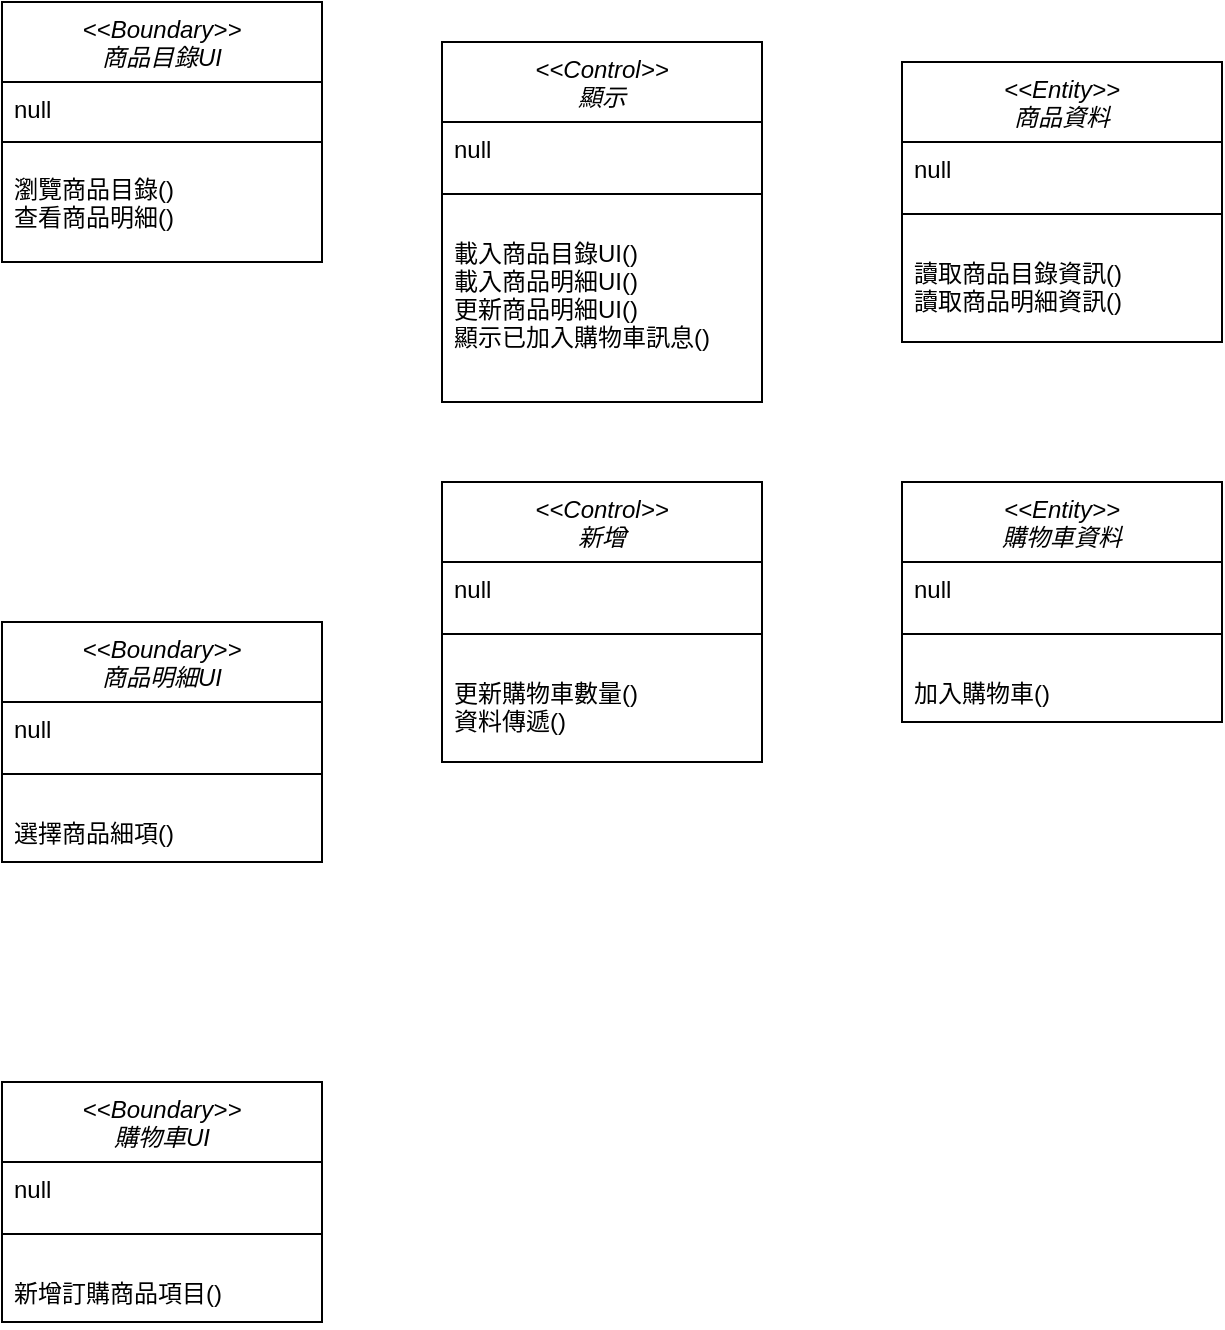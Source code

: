 <mxfile version="21.2.3" type="github">
  <diagram id="C5RBs43oDa-KdzZeNtuy" name="Page-1">
    <mxGraphModel dx="880" dy="461" grid="1" gridSize="10" guides="1" tooltips="1" connect="1" arrows="1" fold="1" page="1" pageScale="1" pageWidth="827" pageHeight="1169" math="0" shadow="0">
      <root>
        <mxCell id="WIyWlLk6GJQsqaUBKTNV-0" />
        <mxCell id="WIyWlLk6GJQsqaUBKTNV-1" parent="WIyWlLk6GJQsqaUBKTNV-0" />
        <mxCell id="zkfFHV4jXpPFQw0GAbJ--0" value="&lt;&lt;Boundary&gt;&gt;&#xa;商品目錄UI" style="swimlane;fontStyle=2;align=center;verticalAlign=top;childLayout=stackLayout;horizontal=1;startSize=40;horizontalStack=0;resizeParent=1;resizeLast=0;collapsible=1;marginBottom=0;rounded=0;shadow=0;strokeWidth=1;" parent="WIyWlLk6GJQsqaUBKTNV-1" vertex="1">
          <mxGeometry x="90" y="40" width="160" height="130" as="geometry">
            <mxRectangle x="230" y="140" width="160" height="26" as="alternateBounds" />
          </mxGeometry>
        </mxCell>
        <mxCell id="zkfFHV4jXpPFQw0GAbJ--3" value="null" style="text;align=left;verticalAlign=top;spacingLeft=4;spacingRight=4;overflow=hidden;rotatable=0;points=[[0,0.5],[1,0.5]];portConstraint=eastwest;rounded=0;shadow=0;html=0;" parent="zkfFHV4jXpPFQw0GAbJ--0" vertex="1">
          <mxGeometry y="40" width="160" height="20" as="geometry" />
        </mxCell>
        <mxCell id="zkfFHV4jXpPFQw0GAbJ--4" value="" style="line;html=1;strokeWidth=1;align=left;verticalAlign=middle;spacingTop=-1;spacingLeft=3;spacingRight=3;rotatable=0;labelPosition=right;points=[];portConstraint=eastwest;" parent="zkfFHV4jXpPFQw0GAbJ--0" vertex="1">
          <mxGeometry y="60" width="160" height="20" as="geometry" />
        </mxCell>
        <mxCell id="k67tClfiPculuBBCe9sF-32" value="瀏覽商品目錄()&#xa;查看商品明細()&#xa;" style="text;align=left;verticalAlign=top;spacingLeft=4;spacingRight=4;overflow=hidden;rotatable=0;points=[[0,0.5],[1,0.5]];portConstraint=eastwest;rounded=0;shadow=0;html=0;" vertex="1" parent="zkfFHV4jXpPFQw0GAbJ--0">
          <mxGeometry y="80" width="160" height="38" as="geometry" />
        </mxCell>
        <mxCell id="k67tClfiPculuBBCe9sF-14" value="&lt;&lt;Boundary&gt;&gt;&#xa;商品明細UI" style="swimlane;fontStyle=2;align=center;verticalAlign=top;childLayout=stackLayout;horizontal=1;startSize=40;horizontalStack=0;resizeParent=1;resizeLast=0;collapsible=1;marginBottom=0;rounded=0;shadow=0;strokeWidth=1;" vertex="1" parent="WIyWlLk6GJQsqaUBKTNV-1">
          <mxGeometry x="90" y="350" width="160" height="120" as="geometry">
            <mxRectangle x="230" y="140" width="160" height="26" as="alternateBounds" />
          </mxGeometry>
        </mxCell>
        <mxCell id="k67tClfiPculuBBCe9sF-15" value="null" style="text;align=left;verticalAlign=top;spacingLeft=4;spacingRight=4;overflow=hidden;rotatable=0;points=[[0,0.5],[1,0.5]];portConstraint=eastwest;rounded=0;shadow=0;html=0;" vertex="1" parent="k67tClfiPculuBBCe9sF-14">
          <mxGeometry y="40" width="160" height="20" as="geometry" />
        </mxCell>
        <mxCell id="k67tClfiPculuBBCe9sF-16" value="" style="line;html=1;strokeWidth=1;align=left;verticalAlign=middle;spacingTop=-1;spacingLeft=3;spacingRight=3;rotatable=0;labelPosition=right;points=[];portConstraint=eastwest;" vertex="1" parent="k67tClfiPculuBBCe9sF-14">
          <mxGeometry y="60" width="160" height="32" as="geometry" />
        </mxCell>
        <mxCell id="k67tClfiPculuBBCe9sF-33" value="選擇商品細項()" style="text;align=left;verticalAlign=top;spacingLeft=4;spacingRight=4;overflow=hidden;rotatable=0;points=[[0,0.5],[1,0.5]];portConstraint=eastwest;rounded=0;shadow=0;html=0;" vertex="1" parent="k67tClfiPculuBBCe9sF-14">
          <mxGeometry y="92" width="160" height="28" as="geometry" />
        </mxCell>
        <mxCell id="k67tClfiPculuBBCe9sF-17" value="&lt;&lt;Boundary&gt;&gt;&#xa;購物車UI" style="swimlane;fontStyle=2;align=center;verticalAlign=top;childLayout=stackLayout;horizontal=1;startSize=40;horizontalStack=0;resizeParent=1;resizeLast=0;collapsible=1;marginBottom=0;rounded=0;shadow=0;strokeWidth=1;" vertex="1" parent="WIyWlLk6GJQsqaUBKTNV-1">
          <mxGeometry x="90" y="580" width="160" height="120" as="geometry">
            <mxRectangle x="230" y="140" width="160" height="26" as="alternateBounds" />
          </mxGeometry>
        </mxCell>
        <mxCell id="k67tClfiPculuBBCe9sF-18" value="null" style="text;align=left;verticalAlign=top;spacingLeft=4;spacingRight=4;overflow=hidden;rotatable=0;points=[[0,0.5],[1,0.5]];portConstraint=eastwest;rounded=0;shadow=0;html=0;" vertex="1" parent="k67tClfiPculuBBCe9sF-17">
          <mxGeometry y="40" width="160" height="20" as="geometry" />
        </mxCell>
        <mxCell id="k67tClfiPculuBBCe9sF-19" value="" style="line;html=1;strokeWidth=1;align=left;verticalAlign=middle;spacingTop=-1;spacingLeft=3;spacingRight=3;rotatable=0;labelPosition=right;points=[];portConstraint=eastwest;" vertex="1" parent="k67tClfiPculuBBCe9sF-17">
          <mxGeometry y="60" width="160" height="32" as="geometry" />
        </mxCell>
        <mxCell id="k67tClfiPculuBBCe9sF-34" value="新增訂購商品項目()" style="text;align=left;verticalAlign=top;spacingLeft=4;spacingRight=4;overflow=hidden;rotatable=0;points=[[0,0.5],[1,0.5]];portConstraint=eastwest;rounded=0;shadow=0;html=0;" vertex="1" parent="k67tClfiPculuBBCe9sF-17">
          <mxGeometry y="92" width="160" height="28" as="geometry" />
        </mxCell>
        <mxCell id="k67tClfiPculuBBCe9sF-20" value="&lt;&lt;Control&gt;&gt;&#xa;顯示" style="swimlane;fontStyle=2;align=center;verticalAlign=top;childLayout=stackLayout;horizontal=1;startSize=40;horizontalStack=0;resizeParent=1;resizeLast=0;collapsible=1;marginBottom=0;rounded=0;shadow=0;strokeWidth=1;" vertex="1" parent="WIyWlLk6GJQsqaUBKTNV-1">
          <mxGeometry x="310" y="60" width="160" height="180" as="geometry">
            <mxRectangle x="230" y="140" width="160" height="26" as="alternateBounds" />
          </mxGeometry>
        </mxCell>
        <mxCell id="k67tClfiPculuBBCe9sF-21" value="null" style="text;align=left;verticalAlign=top;spacingLeft=4;spacingRight=4;overflow=hidden;rotatable=0;points=[[0,0.5],[1,0.5]];portConstraint=eastwest;rounded=0;shadow=0;html=0;" vertex="1" parent="k67tClfiPculuBBCe9sF-20">
          <mxGeometry y="40" width="160" height="20" as="geometry" />
        </mxCell>
        <mxCell id="k67tClfiPculuBBCe9sF-22" value="" style="line;html=1;strokeWidth=1;align=left;verticalAlign=middle;spacingTop=-1;spacingLeft=3;spacingRight=3;rotatable=0;labelPosition=right;points=[];portConstraint=eastwest;" vertex="1" parent="k67tClfiPculuBBCe9sF-20">
          <mxGeometry y="60" width="160" height="32" as="geometry" />
        </mxCell>
        <mxCell id="k67tClfiPculuBBCe9sF-35" value="載入商品目錄UI()&#xa;載入商品明細UI()&#xa;更新商品明細UI()&#xa;顯示已加入購物車訊息()" style="text;align=left;verticalAlign=top;spacingLeft=4;spacingRight=4;overflow=hidden;rotatable=0;points=[[0,0.5],[1,0.5]];portConstraint=eastwest;rounded=0;shadow=0;html=0;" vertex="1" parent="k67tClfiPculuBBCe9sF-20">
          <mxGeometry y="92" width="160" height="68" as="geometry" />
        </mxCell>
        <mxCell id="k67tClfiPculuBBCe9sF-23" value="&lt;&lt;Control&gt;&gt;&#xa;新增" style="swimlane;fontStyle=2;align=center;verticalAlign=top;childLayout=stackLayout;horizontal=1;startSize=40;horizontalStack=0;resizeParent=1;resizeLast=0;collapsible=1;marginBottom=0;rounded=0;shadow=0;strokeWidth=1;" vertex="1" parent="WIyWlLk6GJQsqaUBKTNV-1">
          <mxGeometry x="310" y="280" width="160" height="140" as="geometry">
            <mxRectangle x="230" y="140" width="160" height="26" as="alternateBounds" />
          </mxGeometry>
        </mxCell>
        <mxCell id="k67tClfiPculuBBCe9sF-24" value="null" style="text;align=left;verticalAlign=top;spacingLeft=4;spacingRight=4;overflow=hidden;rotatable=0;points=[[0,0.5],[1,0.5]];portConstraint=eastwest;rounded=0;shadow=0;html=0;" vertex="1" parent="k67tClfiPculuBBCe9sF-23">
          <mxGeometry y="40" width="160" height="20" as="geometry" />
        </mxCell>
        <mxCell id="k67tClfiPculuBBCe9sF-25" value="" style="line;html=1;strokeWidth=1;align=left;verticalAlign=middle;spacingTop=-1;spacingLeft=3;spacingRight=3;rotatable=0;labelPosition=right;points=[];portConstraint=eastwest;" vertex="1" parent="k67tClfiPculuBBCe9sF-23">
          <mxGeometry y="60" width="160" height="32" as="geometry" />
        </mxCell>
        <mxCell id="k67tClfiPculuBBCe9sF-36" value="更新購物車數量()&#xa;資料傳遞()" style="text;align=left;verticalAlign=top;spacingLeft=4;spacingRight=4;overflow=hidden;rotatable=0;points=[[0,0.5],[1,0.5]];portConstraint=eastwest;rounded=0;shadow=0;html=0;" vertex="1" parent="k67tClfiPculuBBCe9sF-23">
          <mxGeometry y="92" width="160" height="48" as="geometry" />
        </mxCell>
        <mxCell id="k67tClfiPculuBBCe9sF-26" value="&lt;&lt;Entity&gt;&gt;&#xa;商品資料" style="swimlane;fontStyle=2;align=center;verticalAlign=top;childLayout=stackLayout;horizontal=1;startSize=40;horizontalStack=0;resizeParent=1;resizeLast=0;collapsible=1;marginBottom=0;rounded=0;shadow=0;strokeWidth=1;" vertex="1" parent="WIyWlLk6GJQsqaUBKTNV-1">
          <mxGeometry x="540" y="70" width="160" height="140" as="geometry">
            <mxRectangle x="230" y="140" width="160" height="26" as="alternateBounds" />
          </mxGeometry>
        </mxCell>
        <mxCell id="k67tClfiPculuBBCe9sF-27" value="null" style="text;align=left;verticalAlign=top;spacingLeft=4;spacingRight=4;overflow=hidden;rotatable=0;points=[[0,0.5],[1,0.5]];portConstraint=eastwest;rounded=0;shadow=0;html=0;" vertex="1" parent="k67tClfiPculuBBCe9sF-26">
          <mxGeometry y="40" width="160" height="20" as="geometry" />
        </mxCell>
        <mxCell id="k67tClfiPculuBBCe9sF-28" value="" style="line;html=1;strokeWidth=1;align=left;verticalAlign=middle;spacingTop=-1;spacingLeft=3;spacingRight=3;rotatable=0;labelPosition=right;points=[];portConstraint=eastwest;" vertex="1" parent="k67tClfiPculuBBCe9sF-26">
          <mxGeometry y="60" width="160" height="32" as="geometry" />
        </mxCell>
        <mxCell id="k67tClfiPculuBBCe9sF-37" value="讀取商品目錄資訊()&#xa;讀取商品明細資訊()" style="text;align=left;verticalAlign=top;spacingLeft=4;spacingRight=4;overflow=hidden;rotatable=0;points=[[0,0.5],[1,0.5]];portConstraint=eastwest;rounded=0;shadow=0;html=0;" vertex="1" parent="k67tClfiPculuBBCe9sF-26">
          <mxGeometry y="92" width="160" height="38" as="geometry" />
        </mxCell>
        <mxCell id="k67tClfiPculuBBCe9sF-29" value="&lt;&lt;Entity&gt;&gt;&#xa;購物車資料" style="swimlane;fontStyle=2;align=center;verticalAlign=top;childLayout=stackLayout;horizontal=1;startSize=40;horizontalStack=0;resizeParent=1;resizeLast=0;collapsible=1;marginBottom=0;rounded=0;shadow=0;strokeWidth=1;" vertex="1" parent="WIyWlLk6GJQsqaUBKTNV-1">
          <mxGeometry x="540" y="280" width="160" height="120" as="geometry">
            <mxRectangle x="230" y="140" width="160" height="26" as="alternateBounds" />
          </mxGeometry>
        </mxCell>
        <mxCell id="k67tClfiPculuBBCe9sF-30" value="null" style="text;align=left;verticalAlign=top;spacingLeft=4;spacingRight=4;overflow=hidden;rotatable=0;points=[[0,0.5],[1,0.5]];portConstraint=eastwest;rounded=0;shadow=0;html=0;" vertex="1" parent="k67tClfiPculuBBCe9sF-29">
          <mxGeometry y="40" width="160" height="20" as="geometry" />
        </mxCell>
        <mxCell id="k67tClfiPculuBBCe9sF-31" value="" style="line;html=1;strokeWidth=1;align=left;verticalAlign=middle;spacingTop=-1;spacingLeft=3;spacingRight=3;rotatable=0;labelPosition=right;points=[];portConstraint=eastwest;" vertex="1" parent="k67tClfiPculuBBCe9sF-29">
          <mxGeometry y="60" width="160" height="32" as="geometry" />
        </mxCell>
        <mxCell id="k67tClfiPculuBBCe9sF-38" value="加入購物車()" style="text;align=left;verticalAlign=top;spacingLeft=4;spacingRight=4;overflow=hidden;rotatable=0;points=[[0,0.5],[1,0.5]];portConstraint=eastwest;rounded=0;shadow=0;html=0;" vertex="1" parent="k67tClfiPculuBBCe9sF-29">
          <mxGeometry y="92" width="160" height="28" as="geometry" />
        </mxCell>
      </root>
    </mxGraphModel>
  </diagram>
</mxfile>
